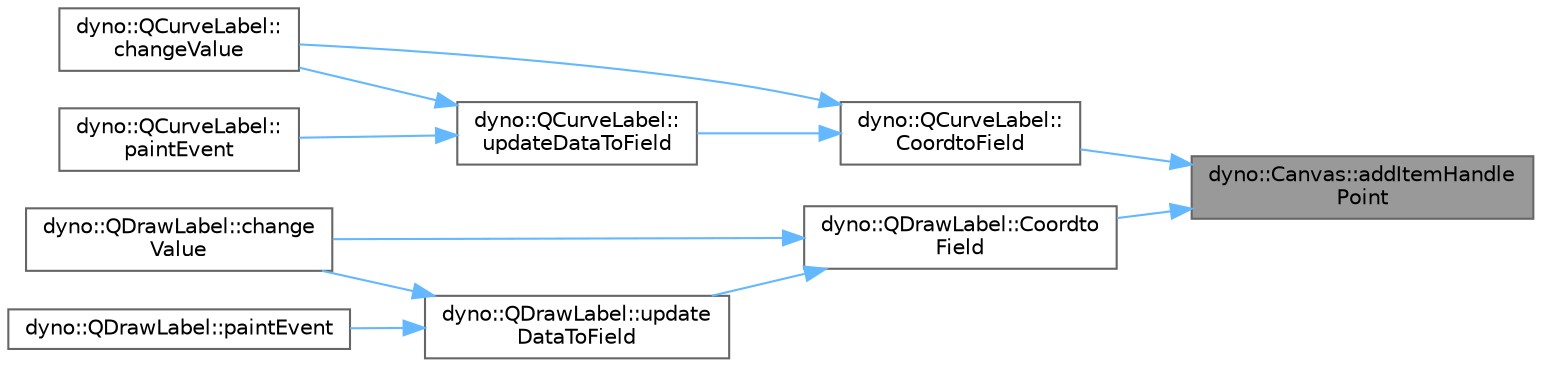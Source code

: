 digraph "dyno::Canvas::addItemHandlePoint"
{
 // LATEX_PDF_SIZE
  bgcolor="transparent";
  edge [fontname=Helvetica,fontsize=10,labelfontname=Helvetica,labelfontsize=10];
  node [fontname=Helvetica,fontsize=10,shape=box,height=0.2,width=0.4];
  rankdir="RL";
  Node1 [id="Node000001",label="dyno::Canvas::addItemHandle\lPoint",height=0.2,width=0.4,color="gray40", fillcolor="grey60", style="filled", fontcolor="black",tooltip=" "];
  Node1 -> Node2 [id="edge1_Node000001_Node000002",dir="back",color="steelblue1",style="solid",tooltip=" "];
  Node2 [id="Node000002",label="dyno::QCurveLabel::\lCoordtoField",height=0.2,width=0.4,color="grey40", fillcolor="white", style="filled",URL="$classdyno_1_1_q_curve_label.html#ae1a8d7bf41c9a09f1d99f9745984b394",tooltip=" "];
  Node2 -> Node3 [id="edge2_Node000002_Node000003",dir="back",color="steelblue1",style="solid",tooltip=" "];
  Node3 [id="Node000003",label="dyno::QCurveLabel::\lchangeValue",height=0.2,width=0.4,color="grey40", fillcolor="white", style="filled",URL="$classdyno_1_1_q_curve_label.html#a02e68eb9a94f4b395fbaa211578ae1f4",tooltip=" "];
  Node2 -> Node4 [id="edge3_Node000002_Node000004",dir="back",color="steelblue1",style="solid",tooltip=" "];
  Node4 [id="Node000004",label="dyno::QCurveLabel::\lupdateDataToField",height=0.2,width=0.4,color="grey40", fillcolor="white", style="filled",URL="$classdyno_1_1_q_curve_label.html#afdedd15fce4a9f9bfbd46f44ecb4f093",tooltip=" "];
  Node4 -> Node3 [id="edge4_Node000004_Node000003",dir="back",color="steelblue1",style="solid",tooltip=" "];
  Node4 -> Node5 [id="edge5_Node000004_Node000005",dir="back",color="steelblue1",style="solid",tooltip=" "];
  Node5 [id="Node000005",label="dyno::QCurveLabel::\lpaintEvent",height=0.2,width=0.4,color="grey40", fillcolor="white", style="filled",URL="$classdyno_1_1_q_curve_label.html#ae8b3eb840ab23ef7f6cb526f3d75b8b7",tooltip=" "];
  Node1 -> Node6 [id="edge6_Node000001_Node000006",dir="back",color="steelblue1",style="solid",tooltip=" "];
  Node6 [id="Node000006",label="dyno::QDrawLabel::Coordto\lField",height=0.2,width=0.4,color="grey40", fillcolor="white", style="filled",URL="$classdyno_1_1_q_draw_label.html#a8b27b248c44ee57fa194956dc3765449",tooltip=" "];
  Node6 -> Node7 [id="edge7_Node000006_Node000007",dir="back",color="steelblue1",style="solid",tooltip=" "];
  Node7 [id="Node000007",label="dyno::QDrawLabel::change\lValue",height=0.2,width=0.4,color="grey40", fillcolor="white", style="filled",URL="$classdyno_1_1_q_draw_label.html#a9be2a7cab68e5392d9845b82a92c05ee",tooltip=" "];
  Node6 -> Node8 [id="edge8_Node000006_Node000008",dir="back",color="steelblue1",style="solid",tooltip=" "];
  Node8 [id="Node000008",label="dyno::QDrawLabel::update\lDataToField",height=0.2,width=0.4,color="grey40", fillcolor="white", style="filled",URL="$classdyno_1_1_q_draw_label.html#a270d00de5aff8eafaeff2a215f13d15f",tooltip=" "];
  Node8 -> Node7 [id="edge9_Node000008_Node000007",dir="back",color="steelblue1",style="solid",tooltip=" "];
  Node8 -> Node9 [id="edge10_Node000008_Node000009",dir="back",color="steelblue1",style="solid",tooltip=" "];
  Node9 [id="Node000009",label="dyno::QDrawLabel::paintEvent",height=0.2,width=0.4,color="grey40", fillcolor="white", style="filled",URL="$classdyno_1_1_q_draw_label.html#aa5e948de0da038ae81bd255cd317b893",tooltip=" "];
}
